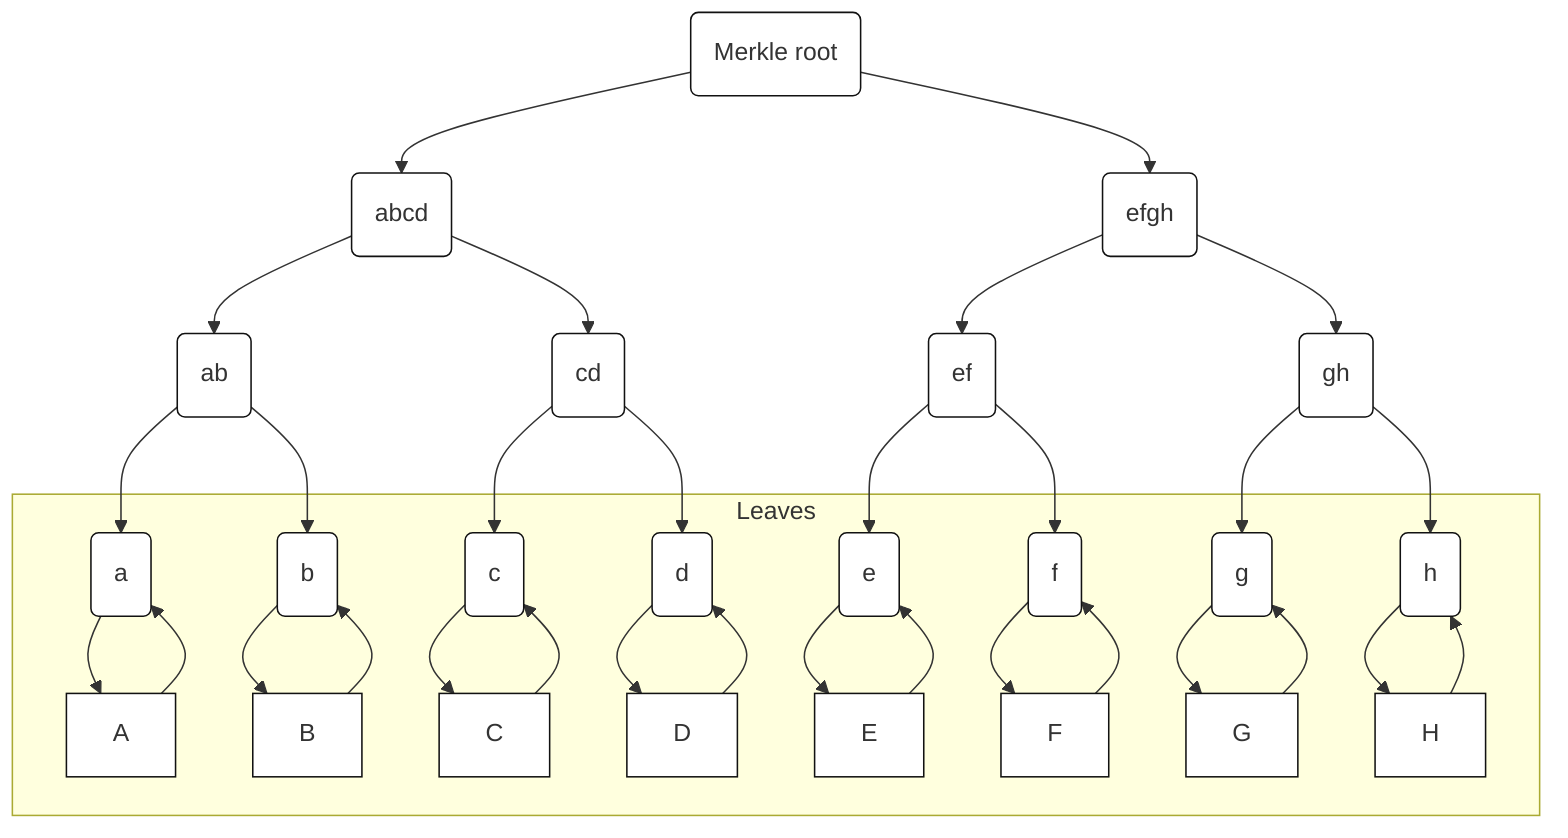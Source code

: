 graph TD
    classDef default fill:#fff,stroke:#111,stroke-width:1px;

    root(Merkle root) --> abcd(abcd)
    root --> efgh(efgh)

    abcd --> ab(ab)
    abcd --> cd(cd)

    efgh --> ef(ef)
    efgh --> gh(gh)

    ab --> a(a)
    ab --> b(b)
    cd --> c(c)
    cd --> d(d)
    ef --> e(e)
    ef --> f(f)
    gh --> g(g)
    gh --> h(h)

subgraph Leaves
    a --> A
    A --> a
    b --> B
    B --> b
    c --> C
    C --> c
    d --> D
    D --> d
    e --> E
    E --> e
    f --> F
    F --> f
    g --> G
    G --> g
    h --> H
    H --> h
end